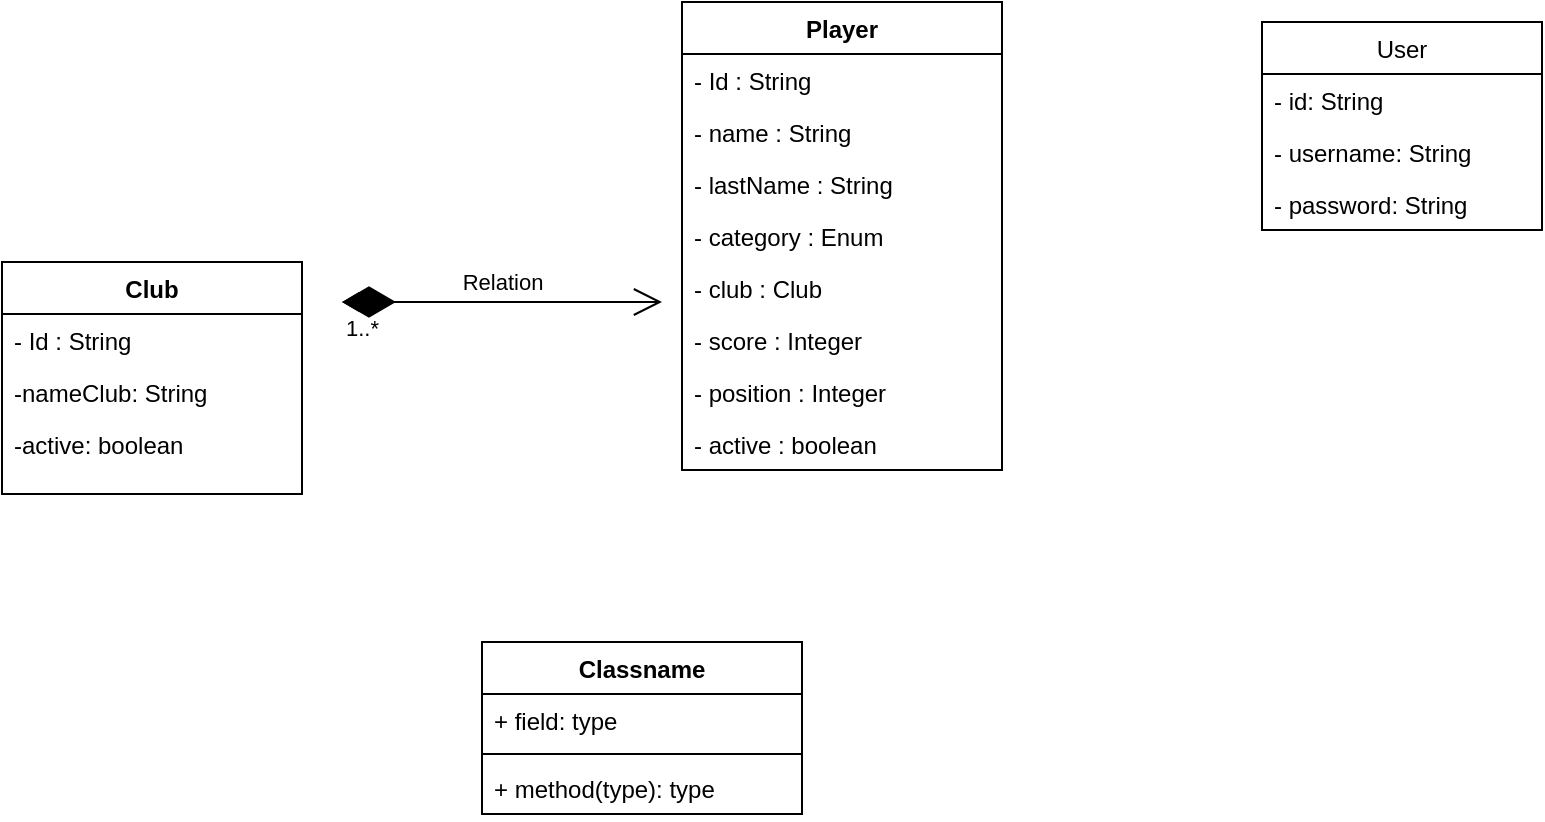 <mxfile version="20.8.20" type="github">
  <diagram name="Page-1" id="c4acf3e9-155e-7222-9cf6-157b1a14988f">
    <mxGraphModel dx="1970" dy="478" grid="1" gridSize="10" guides="1" tooltips="1" connect="1" arrows="1" fold="1" page="1" pageScale="1" pageWidth="850" pageHeight="1100" background="none" math="0" shadow="0">
      <root>
        <mxCell id="0" />
        <mxCell id="1" parent="0" />
        <mxCell id="aGHP5oKlIyI7vVa59qsw-11" value="Player" style="swimlane;fontStyle=1;align=center;verticalAlign=top;childLayout=stackLayout;horizontal=1;startSize=26;horizontalStack=0;resizeParent=1;resizeParentMax=0;resizeLast=0;collapsible=1;marginBottom=0;" vertex="1" parent="1">
          <mxGeometry x="330" y="50" width="160" height="234" as="geometry" />
        </mxCell>
        <mxCell id="aGHP5oKlIyI7vVa59qsw-22" value="- Id : String" style="text;strokeColor=none;fillColor=none;align=left;verticalAlign=top;spacingLeft=4;spacingRight=4;overflow=hidden;rotatable=0;points=[[0,0.5],[1,0.5]];portConstraint=eastwest;" vertex="1" parent="aGHP5oKlIyI7vVa59qsw-11">
          <mxGeometry y="26" width="160" height="26" as="geometry" />
        </mxCell>
        <mxCell id="aGHP5oKlIyI7vVa59qsw-67" value="- name : String&#xa;" style="text;strokeColor=none;fillColor=none;align=left;verticalAlign=top;spacingLeft=4;spacingRight=4;overflow=hidden;rotatable=0;points=[[0,0.5],[1,0.5]];portConstraint=eastwest;" vertex="1" parent="aGHP5oKlIyI7vVa59qsw-11">
          <mxGeometry y="52" width="160" height="26" as="geometry" />
        </mxCell>
        <mxCell id="aGHP5oKlIyI7vVa59qsw-23" value="- lastName : String&#xa;" style="text;strokeColor=none;fillColor=none;align=left;verticalAlign=top;spacingLeft=4;spacingRight=4;overflow=hidden;rotatable=0;points=[[0,0.5],[1,0.5]];portConstraint=eastwest;" vertex="1" parent="aGHP5oKlIyI7vVa59qsw-11">
          <mxGeometry y="78" width="160" height="26" as="geometry" />
        </mxCell>
        <mxCell id="aGHP5oKlIyI7vVa59qsw-29" value="- category : Enum&#xa;" style="text;strokeColor=none;fillColor=none;align=left;verticalAlign=top;spacingLeft=4;spacingRight=4;overflow=hidden;rotatable=0;points=[[0,0.5],[1,0.5]];portConstraint=eastwest;" vertex="1" parent="aGHP5oKlIyI7vVa59qsw-11">
          <mxGeometry y="104" width="160" height="26" as="geometry" />
        </mxCell>
        <mxCell id="aGHP5oKlIyI7vVa59qsw-41" value="- club : Club&#xa;" style="text;strokeColor=none;fillColor=none;align=left;verticalAlign=top;spacingLeft=4;spacingRight=4;overflow=hidden;rotatable=0;points=[[0,0.5],[1,0.5]];portConstraint=eastwest;" vertex="1" parent="aGHP5oKlIyI7vVa59qsw-11">
          <mxGeometry y="130" width="160" height="26" as="geometry" />
        </mxCell>
        <mxCell id="aGHP5oKlIyI7vVa59qsw-60" value="- score : Integer&#xa;" style="text;strokeColor=none;fillColor=none;align=left;verticalAlign=top;spacingLeft=4;spacingRight=4;overflow=hidden;rotatable=0;points=[[0,0.5],[1,0.5]];portConstraint=eastwest;" vertex="1" parent="aGHP5oKlIyI7vVa59qsw-11">
          <mxGeometry y="156" width="160" height="26" as="geometry" />
        </mxCell>
        <mxCell id="aGHP5oKlIyI7vVa59qsw-42" value="- position : Integer&#xa;" style="text;strokeColor=none;fillColor=none;align=left;verticalAlign=top;spacingLeft=4;spacingRight=4;overflow=hidden;rotatable=0;points=[[0,0.5],[1,0.5]];portConstraint=eastwest;" vertex="1" parent="aGHP5oKlIyI7vVa59qsw-11">
          <mxGeometry y="182" width="160" height="26" as="geometry" />
        </mxCell>
        <mxCell id="aGHP5oKlIyI7vVa59qsw-12" value="- active : boolean&#xa;" style="text;strokeColor=none;fillColor=none;align=left;verticalAlign=top;spacingLeft=4;spacingRight=4;overflow=hidden;rotatable=0;points=[[0,0.5],[1,0.5]];portConstraint=eastwest;" vertex="1" parent="aGHP5oKlIyI7vVa59qsw-11">
          <mxGeometry y="208" width="160" height="26" as="geometry" />
        </mxCell>
        <mxCell id="aGHP5oKlIyI7vVa59qsw-30" value="Club" style="swimlane;fontStyle=1;align=center;verticalAlign=top;childLayout=stackLayout;horizontal=1;startSize=26;horizontalStack=0;resizeParent=1;resizeParentMax=0;resizeLast=0;collapsible=1;marginBottom=0;" vertex="1" parent="1">
          <mxGeometry x="-10" y="180" width="150" height="116" as="geometry" />
        </mxCell>
        <mxCell id="aGHP5oKlIyI7vVa59qsw-36" value="- Id : String" style="text;strokeColor=none;fillColor=none;align=left;verticalAlign=top;spacingLeft=4;spacingRight=4;overflow=hidden;rotatable=0;points=[[0,0.5],[1,0.5]];portConstraint=eastwest;" vertex="1" parent="aGHP5oKlIyI7vVa59qsw-30">
          <mxGeometry y="26" width="150" height="26" as="geometry" />
        </mxCell>
        <mxCell id="aGHP5oKlIyI7vVa59qsw-37" value="-nameClub: String&#xa;" style="text;strokeColor=none;fillColor=none;align=left;verticalAlign=top;spacingLeft=4;spacingRight=4;overflow=hidden;rotatable=0;points=[[0,0.5],[1,0.5]];portConstraint=eastwest;" vertex="1" parent="aGHP5oKlIyI7vVa59qsw-30">
          <mxGeometry y="52" width="150" height="26" as="geometry" />
        </mxCell>
        <mxCell id="aGHP5oKlIyI7vVa59qsw-53" value="-active: boolean&#xa;" style="text;strokeColor=none;fillColor=none;align=left;verticalAlign=top;spacingLeft=4;spacingRight=4;overflow=hidden;rotatable=0;points=[[0,0.5],[1,0.5]];portConstraint=eastwest;" vertex="1" parent="aGHP5oKlIyI7vVa59qsw-30">
          <mxGeometry y="78" width="150" height="26" as="geometry" />
        </mxCell>
        <mxCell id="aGHP5oKlIyI7vVa59qsw-31" value="&#xa;" style="text;strokeColor=none;fillColor=none;align=left;verticalAlign=top;spacingLeft=4;spacingRight=4;overflow=hidden;rotatable=0;points=[[0,0.5],[1,0.5]];portConstraint=eastwest;" vertex="1" parent="aGHP5oKlIyI7vVa59qsw-30">
          <mxGeometry y="104" width="150" height="12" as="geometry" />
        </mxCell>
        <mxCell id="aGHP5oKlIyI7vVa59qsw-47" value="Relation" style="endArrow=open;html=1;endSize=12;startArrow=diamondThin;startSize=14;startFill=0;edgeStyle=orthogonalEdgeStyle;rounded=0;" edge="1" parent="1">
          <mxGeometry y="10" relative="1" as="geometry">
            <mxPoint x="160" y="200" as="sourcePoint" />
            <mxPoint x="320" y="200" as="targetPoint" />
            <mxPoint as="offset" />
          </mxGeometry>
        </mxCell>
        <mxCell id="aGHP5oKlIyI7vVa59qsw-48" value="1..*" style="edgeLabel;resizable=0;html=1;align=left;verticalAlign=top;" connectable="0" vertex="1" parent="aGHP5oKlIyI7vVa59qsw-47">
          <mxGeometry x="-1" relative="1" as="geometry" />
        </mxCell>
        <mxCell id="aGHP5oKlIyI7vVa59qsw-51" value="" style="endArrow=diamondThin;endFill=1;endSize=24;html=1;rounded=0;" edge="1" parent="1">
          <mxGeometry width="160" relative="1" as="geometry">
            <mxPoint x="310" y="200" as="sourcePoint" />
            <mxPoint x="160" y="200" as="targetPoint" />
          </mxGeometry>
        </mxCell>
        <mxCell id="aGHP5oKlIyI7vVa59qsw-68" value="User" style="swimlane;fontStyle=0;childLayout=stackLayout;horizontal=1;startSize=26;fillColor=none;horizontalStack=0;resizeParent=1;resizeParentMax=0;resizeLast=0;collapsible=1;marginBottom=0;" vertex="1" parent="1">
          <mxGeometry x="620" y="60" width="140" height="104" as="geometry" />
        </mxCell>
        <mxCell id="aGHP5oKlIyI7vVa59qsw-69" value="- id: String" style="text;strokeColor=none;fillColor=none;align=left;verticalAlign=top;spacingLeft=4;spacingRight=4;overflow=hidden;rotatable=0;points=[[0,0.5],[1,0.5]];portConstraint=eastwest;" vertex="1" parent="aGHP5oKlIyI7vVa59qsw-68">
          <mxGeometry y="26" width="140" height="26" as="geometry" />
        </mxCell>
        <mxCell id="aGHP5oKlIyI7vVa59qsw-70" value="- username: String" style="text;strokeColor=none;fillColor=none;align=left;verticalAlign=top;spacingLeft=4;spacingRight=4;overflow=hidden;rotatable=0;points=[[0,0.5],[1,0.5]];portConstraint=eastwest;" vertex="1" parent="aGHP5oKlIyI7vVa59qsw-68">
          <mxGeometry y="52" width="140" height="26" as="geometry" />
        </mxCell>
        <mxCell id="aGHP5oKlIyI7vVa59qsw-71" value="- password: String" style="text;strokeColor=none;fillColor=none;align=left;verticalAlign=top;spacingLeft=4;spacingRight=4;overflow=hidden;rotatable=0;points=[[0,0.5],[1,0.5]];portConstraint=eastwest;" vertex="1" parent="aGHP5oKlIyI7vVa59qsw-68">
          <mxGeometry y="78" width="140" height="26" as="geometry" />
        </mxCell>
        <mxCell id="aGHP5oKlIyI7vVa59qsw-72" value="Classname" style="swimlane;fontStyle=1;align=center;verticalAlign=top;childLayout=stackLayout;horizontal=1;startSize=26;horizontalStack=0;resizeParent=1;resizeParentMax=0;resizeLast=0;collapsible=1;marginBottom=0;" vertex="1" parent="1">
          <mxGeometry x="230" y="370" width="160" height="86" as="geometry" />
        </mxCell>
        <mxCell id="aGHP5oKlIyI7vVa59qsw-73" value="+ field: type" style="text;strokeColor=none;fillColor=none;align=left;verticalAlign=top;spacingLeft=4;spacingRight=4;overflow=hidden;rotatable=0;points=[[0,0.5],[1,0.5]];portConstraint=eastwest;" vertex="1" parent="aGHP5oKlIyI7vVa59qsw-72">
          <mxGeometry y="26" width="160" height="26" as="geometry" />
        </mxCell>
        <mxCell id="aGHP5oKlIyI7vVa59qsw-74" value="" style="line;strokeWidth=1;fillColor=none;align=left;verticalAlign=middle;spacingTop=-1;spacingLeft=3;spacingRight=3;rotatable=0;labelPosition=right;points=[];portConstraint=eastwest;strokeColor=inherit;" vertex="1" parent="aGHP5oKlIyI7vVa59qsw-72">
          <mxGeometry y="52" width="160" height="8" as="geometry" />
        </mxCell>
        <mxCell id="aGHP5oKlIyI7vVa59qsw-75" value="+ method(type): type" style="text;strokeColor=none;fillColor=none;align=left;verticalAlign=top;spacingLeft=4;spacingRight=4;overflow=hidden;rotatable=0;points=[[0,0.5],[1,0.5]];portConstraint=eastwest;" vertex="1" parent="aGHP5oKlIyI7vVa59qsw-72">
          <mxGeometry y="60" width="160" height="26" as="geometry" />
        </mxCell>
      </root>
    </mxGraphModel>
  </diagram>
</mxfile>
